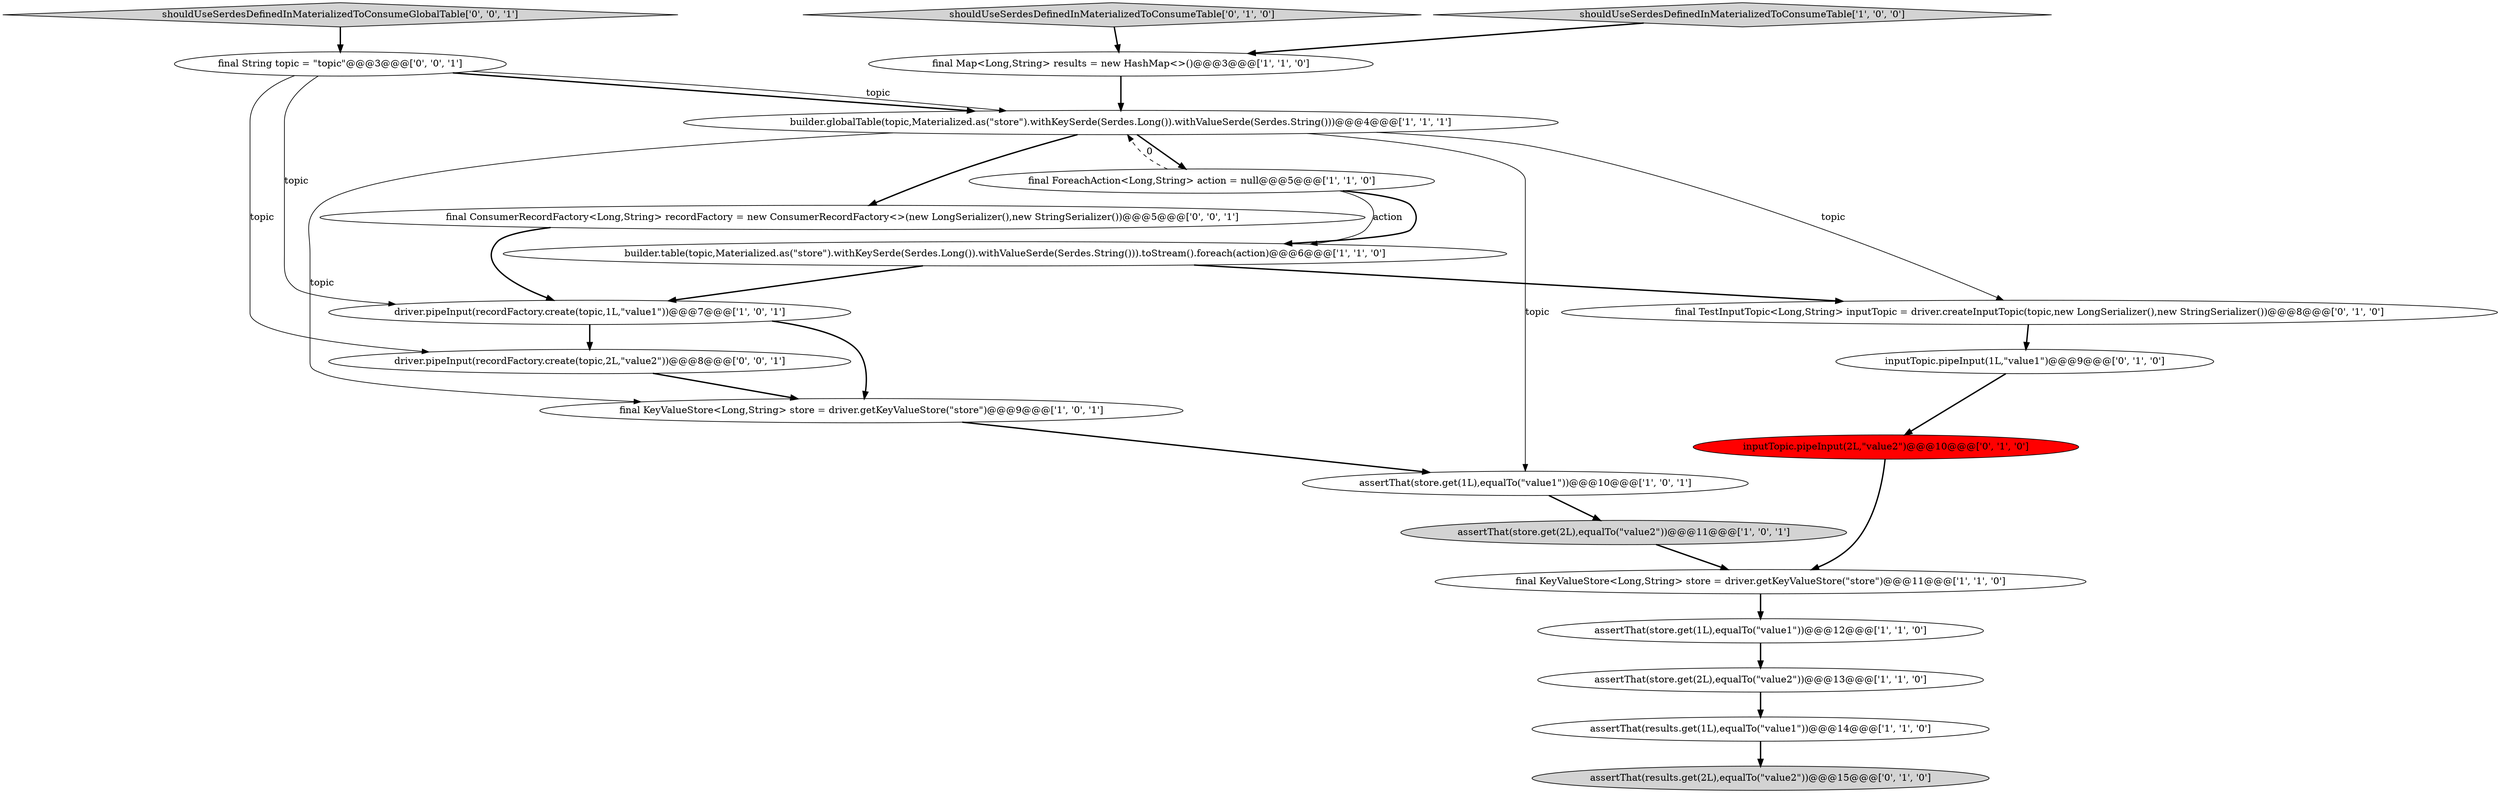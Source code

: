 digraph {
13 [style = filled, label = "inputTopic.pipeInput(1L,\"value1\")@@@9@@@['0', '1', '0']", fillcolor = white, shape = ellipse image = "AAA0AAABBB2BBB"];
0 [style = filled, label = "final KeyValueStore<Long,String> store = driver.getKeyValueStore(\"store\")@@@11@@@['1', '1', '0']", fillcolor = white, shape = ellipse image = "AAA0AAABBB1BBB"];
19 [style = filled, label = "final String topic = \"topic\"@@@3@@@['0', '0', '1']", fillcolor = white, shape = ellipse image = "AAA0AAABBB3BBB"];
9 [style = filled, label = "driver.pipeInput(recordFactory.create(topic,1L,\"value1\"))@@@7@@@['1', '0', '1']", fillcolor = white, shape = ellipse image = "AAA0AAABBB1BBB"];
20 [style = filled, label = "final ConsumerRecordFactory<Long,String> recordFactory = new ConsumerRecordFactory<>(new LongSerializer(),new StringSerializer())@@@5@@@['0', '0', '1']", fillcolor = white, shape = ellipse image = "AAA0AAABBB3BBB"];
7 [style = filled, label = "final ForeachAction<Long,String> action = null@@@5@@@['1', '1', '0']", fillcolor = white, shape = ellipse image = "AAA0AAABBB1BBB"];
17 [style = filled, label = "inputTopic.pipeInput(2L,\"value2\")@@@10@@@['0', '1', '0']", fillcolor = red, shape = ellipse image = "AAA1AAABBB2BBB"];
11 [style = filled, label = "shouldUseSerdesDefinedInMaterializedToConsumeTable['1', '0', '0']", fillcolor = lightgray, shape = diamond image = "AAA0AAABBB1BBB"];
21 [style = filled, label = "shouldUseSerdesDefinedInMaterializedToConsumeGlobalTable['0', '0', '1']", fillcolor = lightgray, shape = diamond image = "AAA0AAABBB3BBB"];
5 [style = filled, label = "assertThat(store.get(2L),equalTo(\"value2\"))@@@13@@@['1', '1', '0']", fillcolor = white, shape = ellipse image = "AAA0AAABBB1BBB"];
10 [style = filled, label = "assertThat(store.get(1L),equalTo(\"value1\"))@@@12@@@['1', '1', '0']", fillcolor = white, shape = ellipse image = "AAA0AAABBB1BBB"];
16 [style = filled, label = "shouldUseSerdesDefinedInMaterializedToConsumeTable['0', '1', '0']", fillcolor = lightgray, shape = diamond image = "AAA0AAABBB2BBB"];
12 [style = filled, label = "builder.globalTable(topic,Materialized.as(\"store\").withKeySerde(Serdes.Long()).withValueSerde(Serdes.String()))@@@4@@@['1', '1', '1']", fillcolor = white, shape = ellipse image = "AAA0AAABBB1BBB"];
6 [style = filled, label = "assertThat(store.get(2L),equalTo(\"value2\"))@@@11@@@['1', '0', '1']", fillcolor = lightgray, shape = ellipse image = "AAA0AAABBB1BBB"];
2 [style = filled, label = "final Map<Long,String> results = new HashMap<>()@@@3@@@['1', '1', '0']", fillcolor = white, shape = ellipse image = "AAA0AAABBB1BBB"];
1 [style = filled, label = "final KeyValueStore<Long,String> store = driver.getKeyValueStore(\"store\")@@@9@@@['1', '0', '1']", fillcolor = white, shape = ellipse image = "AAA0AAABBB1BBB"];
8 [style = filled, label = "assertThat(store.get(1L),equalTo(\"value1\"))@@@10@@@['1', '0', '1']", fillcolor = white, shape = ellipse image = "AAA0AAABBB1BBB"];
18 [style = filled, label = "driver.pipeInput(recordFactory.create(topic,2L,\"value2\"))@@@8@@@['0', '0', '1']", fillcolor = white, shape = ellipse image = "AAA0AAABBB3BBB"];
14 [style = filled, label = "assertThat(results.get(2L),equalTo(\"value2\"))@@@15@@@['0', '1', '0']", fillcolor = lightgray, shape = ellipse image = "AAA0AAABBB2BBB"];
4 [style = filled, label = "builder.table(topic,Materialized.as(\"store\").withKeySerde(Serdes.Long()).withValueSerde(Serdes.String())).toStream().foreach(action)@@@6@@@['1', '1', '0']", fillcolor = white, shape = ellipse image = "AAA0AAABBB1BBB"];
15 [style = filled, label = "final TestInputTopic<Long,String> inputTopic = driver.createInputTopic(topic,new LongSerializer(),new StringSerializer())@@@8@@@['0', '1', '0']", fillcolor = white, shape = ellipse image = "AAA0AAABBB2BBB"];
3 [style = filled, label = "assertThat(results.get(1L),equalTo(\"value1\"))@@@14@@@['1', '1', '0']", fillcolor = white, shape = ellipse image = "AAA0AAABBB1BBB"];
5->3 [style = bold, label=""];
4->9 [style = bold, label=""];
12->8 [style = solid, label="topic"];
15->13 [style = bold, label=""];
1->8 [style = bold, label=""];
21->19 [style = bold, label=""];
19->12 [style = bold, label=""];
20->9 [style = bold, label=""];
12->1 [style = solid, label="topic"];
3->14 [style = bold, label=""];
4->15 [style = bold, label=""];
12->20 [style = bold, label=""];
8->6 [style = bold, label=""];
6->0 [style = bold, label=""];
7->4 [style = bold, label=""];
16->2 [style = bold, label=""];
11->2 [style = bold, label=""];
12->7 [style = bold, label=""];
2->12 [style = bold, label=""];
13->17 [style = bold, label=""];
0->10 [style = bold, label=""];
17->0 [style = bold, label=""];
9->18 [style = bold, label=""];
10->5 [style = bold, label=""];
19->9 [style = solid, label="topic"];
18->1 [style = bold, label=""];
19->18 [style = solid, label="topic"];
7->12 [style = dashed, label="0"];
7->4 [style = solid, label="action"];
12->15 [style = solid, label="topic"];
9->1 [style = bold, label=""];
19->12 [style = solid, label="topic"];
}
